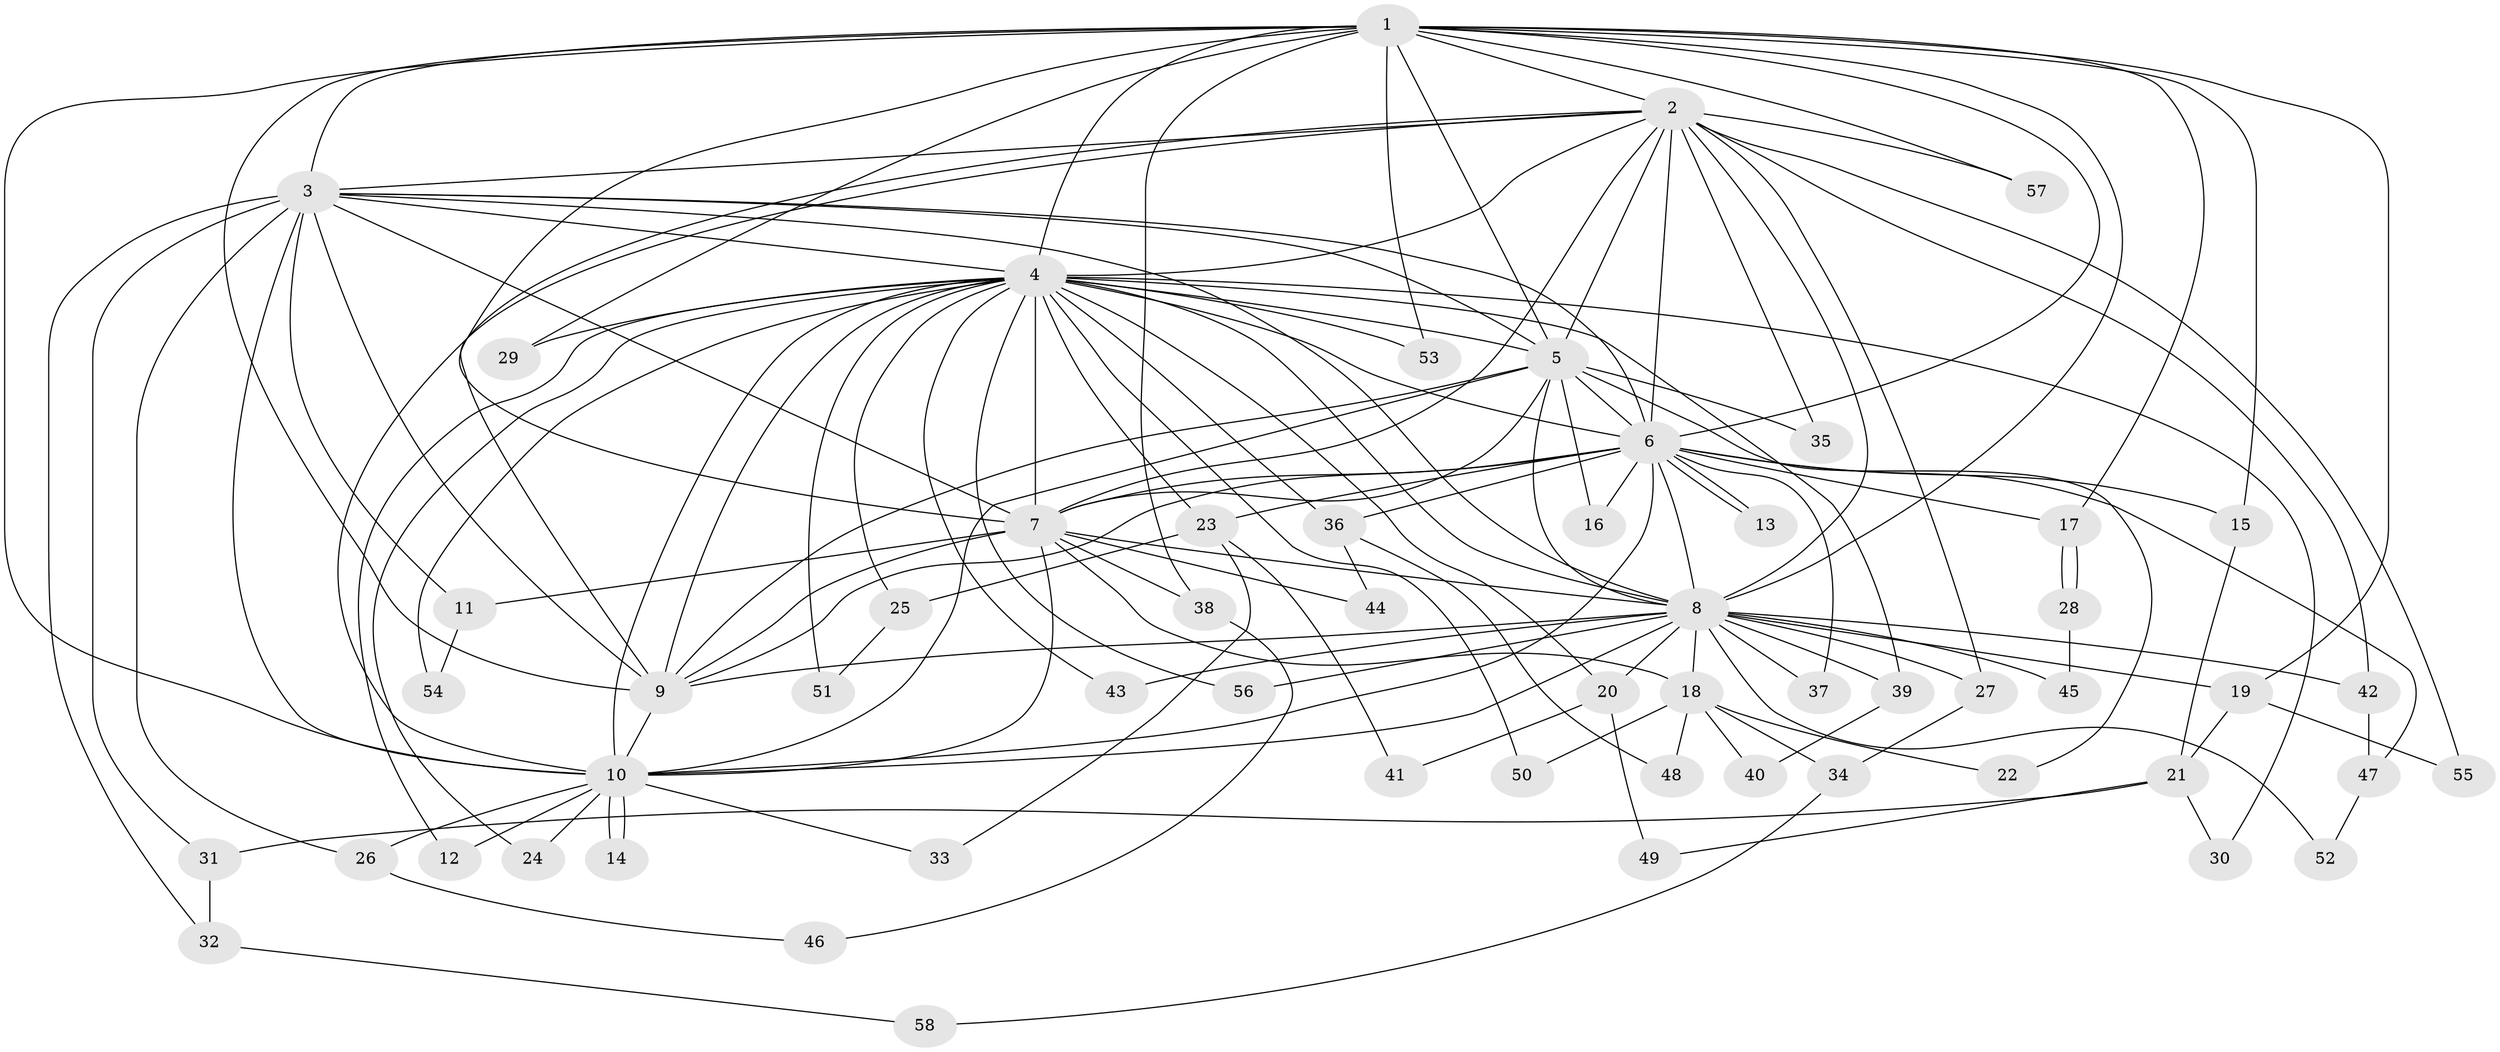 // coarse degree distribution, {22: 0.024390243902439025, 12: 0.024390243902439025, 14: 0.024390243902439025, 19: 0.024390243902439025, 10: 0.024390243902439025, 17: 0.024390243902439025, 11: 0.024390243902439025, 7: 0.024390243902439025, 2: 0.4634146341463415, 1: 0.024390243902439025, 3: 0.21951219512195122, 8: 0.024390243902439025, 4: 0.024390243902439025, 5: 0.04878048780487805}
// Generated by graph-tools (version 1.1) at 2025/51/02/27/25 19:51:52]
// undirected, 58 vertices, 141 edges
graph export_dot {
graph [start="1"]
  node [color=gray90,style=filled];
  1;
  2;
  3;
  4;
  5;
  6;
  7;
  8;
  9;
  10;
  11;
  12;
  13;
  14;
  15;
  16;
  17;
  18;
  19;
  20;
  21;
  22;
  23;
  24;
  25;
  26;
  27;
  28;
  29;
  30;
  31;
  32;
  33;
  34;
  35;
  36;
  37;
  38;
  39;
  40;
  41;
  42;
  43;
  44;
  45;
  46;
  47;
  48;
  49;
  50;
  51;
  52;
  53;
  54;
  55;
  56;
  57;
  58;
  1 -- 2;
  1 -- 3;
  1 -- 4;
  1 -- 5;
  1 -- 6;
  1 -- 7;
  1 -- 8;
  1 -- 9;
  1 -- 10;
  1 -- 15;
  1 -- 17;
  1 -- 19;
  1 -- 29;
  1 -- 38;
  1 -- 53;
  1 -- 57;
  2 -- 3;
  2 -- 4;
  2 -- 5;
  2 -- 6;
  2 -- 7;
  2 -- 8;
  2 -- 9;
  2 -- 10;
  2 -- 27;
  2 -- 35;
  2 -- 42;
  2 -- 55;
  2 -- 57;
  3 -- 4;
  3 -- 5;
  3 -- 6;
  3 -- 7;
  3 -- 8;
  3 -- 9;
  3 -- 10;
  3 -- 11;
  3 -- 26;
  3 -- 31;
  3 -- 32;
  4 -- 5;
  4 -- 6;
  4 -- 7;
  4 -- 8;
  4 -- 9;
  4 -- 10;
  4 -- 12;
  4 -- 20;
  4 -- 23;
  4 -- 24;
  4 -- 25;
  4 -- 29;
  4 -- 30;
  4 -- 36;
  4 -- 39;
  4 -- 43;
  4 -- 50;
  4 -- 51;
  4 -- 53;
  4 -- 54;
  4 -- 56;
  5 -- 6;
  5 -- 7;
  5 -- 8;
  5 -- 9;
  5 -- 10;
  5 -- 16;
  5 -- 22;
  5 -- 35;
  6 -- 7;
  6 -- 8;
  6 -- 9;
  6 -- 10;
  6 -- 13;
  6 -- 13;
  6 -- 15;
  6 -- 16;
  6 -- 17;
  6 -- 23;
  6 -- 36;
  6 -- 37;
  6 -- 47;
  7 -- 8;
  7 -- 9;
  7 -- 10;
  7 -- 11;
  7 -- 18;
  7 -- 38;
  7 -- 44;
  8 -- 9;
  8 -- 10;
  8 -- 18;
  8 -- 19;
  8 -- 20;
  8 -- 27;
  8 -- 37;
  8 -- 39;
  8 -- 42;
  8 -- 43;
  8 -- 45;
  8 -- 52;
  8 -- 56;
  9 -- 10;
  10 -- 12;
  10 -- 14;
  10 -- 14;
  10 -- 24;
  10 -- 26;
  10 -- 33;
  11 -- 54;
  15 -- 21;
  17 -- 28;
  17 -- 28;
  18 -- 22;
  18 -- 34;
  18 -- 40;
  18 -- 48;
  18 -- 50;
  19 -- 21;
  19 -- 55;
  20 -- 41;
  20 -- 49;
  21 -- 30;
  21 -- 31;
  21 -- 49;
  23 -- 25;
  23 -- 33;
  23 -- 41;
  25 -- 51;
  26 -- 46;
  27 -- 34;
  28 -- 45;
  31 -- 32;
  32 -- 58;
  34 -- 58;
  36 -- 44;
  36 -- 48;
  38 -- 46;
  39 -- 40;
  42 -- 47;
  47 -- 52;
}
